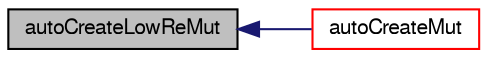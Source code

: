 digraph "autoCreateLowReMut"
{
  bgcolor="transparent";
  edge [fontname="FreeSans",fontsize="10",labelfontname="FreeSans",labelfontsize="10"];
  node [fontname="FreeSans",fontsize="10",shape=record];
  rankdir="LR";
  Node109 [label="autoCreateLowReMut",height=0.2,width=0.4,color="black", fillcolor="grey75", style="filled", fontcolor="black"];
  Node109 -> Node110 [dir="back",color="midnightblue",fontsize="10",style="solid",fontname="FreeSans"];
  Node110 [label="autoCreateMut",height=0.2,width=0.4,color="red",URL="$a21173.html#a99fdb01cfbcff26bb75191607189ba9d",tooltip="mut "];
}
